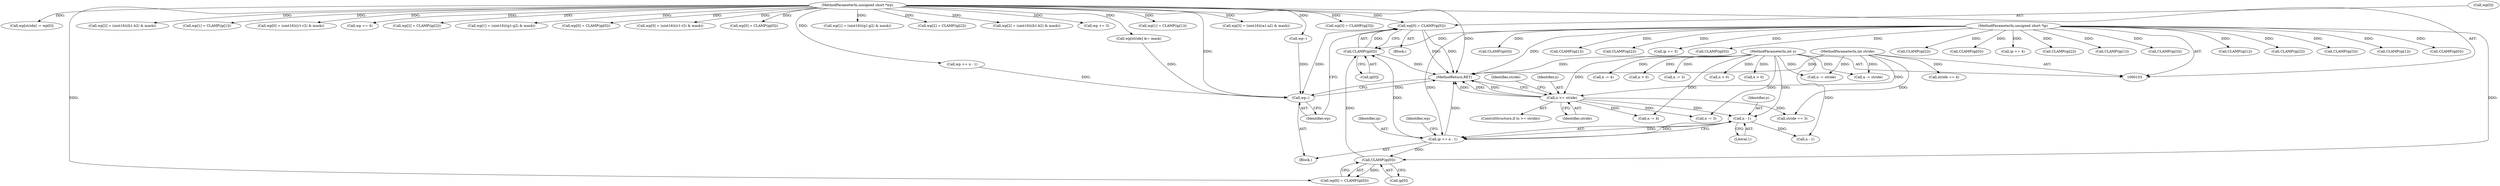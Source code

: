 digraph "0_libtiff_83a4b92815ea04969d494416eaae3d4c6b338e4a#diff-c8b4b355f9b5c06d585b23138e1c185f@array" {
"1000432" [label="(Call,wp[0] = CLAMP(ip[0]))"];
"1000436" [label="(Call,CLAMP(ip[0]))"];
"1000409" [label="(Call,CLAMP(ip[0]))"];
"1000385" [label="(Call,ip += n - 1)"];
"1000387" [label="(Call,n - 1)"];
"1000124" [label="(Call,n >= stride)"];
"1000105" [label="(MethodParameterIn,int n)"];
"1000106" [label="(MethodParameterIn,int stride)"];
"1000104" [label="(MethodParameterIn,unsigned short *ip)"];
"1000107" [label="(MethodParameterIn,unsigned short *wp)"];
"1000440" [label="(Call,wp--)"];
"1000278" [label="(Call,wp[3] = CLAMP(ip[3]))"];
"1000436" [label="(Call,CLAMP(ip[0]))"];
"1000139" [label="(Call,CLAMP(ip[0]))"];
"1000182" [label="(Call,CLAMP(ip[0]))"];
"1000325" [label="(Call,CLAMP(ip[1]))"];
"1000387" [label="(Call,n - 1)"];
"1000388" [label="(Identifier,n)"];
"1000385" [label="(Call,ip += n - 1)"];
"1000126" [label="(Identifier,stride)"];
"1000242" [label="(Call,stride == 4)"];
"1000413" [label="(Call,wp[stride] -= wp[0])"];
"1000437" [label="(Call,ip[0])"];
"1000425" [label="(Call,wp--)"];
"1000349" [label="(Call,wp[2] = (uint16)((b1-b2) & mask))"];
"1000427" [label="(Call,n -= stride)"];
"1000345" [label="(Call,CLAMP(ip[2]))"];
"1000258" [label="(Call,wp[1] = CLAMP(ip[1]))"];
"1000186" [label="(Call,wp[0] = (uint16)((r1-r2) & mask))"];
"1000177" [label="(Call,ip += 3)"];
"1000294" [label="(Call,n -= 4)"];
"1000130" [label="(Identifier,stride)"];
"1000252" [label="(Call,CLAMP(ip[0]))"];
"1000386" [label="(Identifier,ip)"];
"1000167" [label="(Call,n > 0)"];
"1000297" [label="(Call,wp += 4)"];
"1000222" [label="(Call,CLAMP(ip[2]))"];
"1000155" [label="(Call,wp[2] = CLAMP(ip[2]))"];
"1000206" [label="(Call,wp[1] = (uint16)((g1-g2) & mask))"];
"1000104" [label="(MethodParameterIn,unsigned short *ip)"];
"1000248" [label="(Call,wp[0] = CLAMP(ip[0]))"];
"1000171" [label="(Call,n -= 3)"];
"1000286" [label="(Call,n -= 4)"];
"1000305" [label="(Call,CLAMP(ip[0]))"];
"1000432" [label="(Call,wp[0] = CLAMP(ip[0]))"];
"1000290" [label="(Call,n > 0)"];
"1000309" [label="(Call,wp[0] = (uint16)((r1-r2) & mask))"];
"1000135" [label="(Call,wp[0] = CLAMP(ip[0]))"];
"1000390" [label="(Call,wp += n - 1)"];
"1000391" [label="(Identifier,wp)"];
"1000409" [label="(Call,CLAMP(ip[0]))"];
"1000441" [label="(Identifier,wp)"];
"1000124" [label="(Call,n >= stride)"];
"1000129" [label="(Call,stride == 3)"];
"1000300" [label="(Call,ip += 4)"];
"1000410" [label="(Call,ip[0])"];
"1000107" [label="(MethodParameterIn,unsigned short *wp)"];
"1000159" [label="(Call,CLAMP(ip[2]))"];
"1000125" [label="(Identifier,n)"];
"1000433" [label="(Call,wp[0])"];
"1000163" [label="(Call,n -= 3)"];
"1000106" [label="(MethodParameterIn,int stride)"];
"1000202" [label="(Call,CLAMP(ip[1]))"];
"1000282" [label="(Call,CLAMP(ip[3]))"];
"1000149" [label="(Call,CLAMP(ip[1]))"];
"1000329" [label="(Call,wp[1] = (uint16)((g1-g2) & mask))"];
"1000399" [label="(Call,n > 0)"];
"1000272" [label="(Call,CLAMP(ip[2]))"];
"1000268" [label="(Call,wp[2] = CLAMP(ip[2]))"];
"1000365" [label="(Call,CLAMP(ip[3]))"];
"1000226" [label="(Call,wp[2] = (uint16)((b1-b2) & mask))"];
"1000430" [label="(Block,)"];
"1000174" [label="(Call,wp += 3)"];
"1000420" [label="(Call,wp[stride] &= mask)"];
"1000440" [label="(Call,wp--)"];
"1000145" [label="(Call,wp[1] = CLAMP(ip[1]))"];
"1000105" [label="(MethodParameterIn,int n)"];
"1000395" [label="(Call,n -= stride)"];
"1000442" [label="(MethodReturn,RET)"];
"1000405" [label="(Call,wp[0] = CLAMP(ip[0]))"];
"1000262" [label="(Call,CLAMP(ip[1]))"];
"1000389" [label="(Literal,1)"];
"1000123" [label="(ControlStructure,if (n >= stride))"];
"1000384" [label="(Block,)"];
"1000392" [label="(Call,n - 1)"];
"1000369" [label="(Call,wp[3] = (uint16)((a1-a2) & mask))"];
"1000432" -> "1000430"  [label="AST: "];
"1000432" -> "1000436"  [label="CFG: "];
"1000433" -> "1000432"  [label="AST: "];
"1000436" -> "1000432"  [label="AST: "];
"1000441" -> "1000432"  [label="CFG: "];
"1000432" -> "1000442"  [label="DDG: "];
"1000432" -> "1000442"  [label="DDG: "];
"1000436" -> "1000432"  [label="DDG: "];
"1000107" -> "1000432"  [label="DDG: "];
"1000432" -> "1000440"  [label="DDG: "];
"1000436" -> "1000437"  [label="CFG: "];
"1000437" -> "1000436"  [label="AST: "];
"1000436" -> "1000442"  [label="DDG: "];
"1000409" -> "1000436"  [label="DDG: "];
"1000385" -> "1000436"  [label="DDG: "];
"1000104" -> "1000436"  [label="DDG: "];
"1000409" -> "1000405"  [label="AST: "];
"1000409" -> "1000410"  [label="CFG: "];
"1000410" -> "1000409"  [label="AST: "];
"1000405" -> "1000409"  [label="CFG: "];
"1000409" -> "1000405"  [label="DDG: "];
"1000385" -> "1000409"  [label="DDG: "];
"1000104" -> "1000409"  [label="DDG: "];
"1000385" -> "1000384"  [label="AST: "];
"1000385" -> "1000387"  [label="CFG: "];
"1000386" -> "1000385"  [label="AST: "];
"1000387" -> "1000385"  [label="AST: "];
"1000391" -> "1000385"  [label="CFG: "];
"1000385" -> "1000442"  [label="DDG: "];
"1000387" -> "1000385"  [label="DDG: "];
"1000387" -> "1000385"  [label="DDG: "];
"1000104" -> "1000385"  [label="DDG: "];
"1000387" -> "1000389"  [label="CFG: "];
"1000388" -> "1000387"  [label="AST: "];
"1000389" -> "1000387"  [label="AST: "];
"1000124" -> "1000387"  [label="DDG: "];
"1000105" -> "1000387"  [label="DDG: "];
"1000387" -> "1000392"  [label="DDG: "];
"1000124" -> "1000123"  [label="AST: "];
"1000124" -> "1000126"  [label="CFG: "];
"1000125" -> "1000124"  [label="AST: "];
"1000126" -> "1000124"  [label="AST: "];
"1000130" -> "1000124"  [label="CFG: "];
"1000442" -> "1000124"  [label="CFG: "];
"1000124" -> "1000442"  [label="DDG: "];
"1000124" -> "1000442"  [label="DDG: "];
"1000124" -> "1000442"  [label="DDG: "];
"1000105" -> "1000124"  [label="DDG: "];
"1000106" -> "1000124"  [label="DDG: "];
"1000124" -> "1000129"  [label="DDG: "];
"1000124" -> "1000163"  [label="DDG: "];
"1000124" -> "1000286"  [label="DDG: "];
"1000105" -> "1000103"  [label="AST: "];
"1000105" -> "1000442"  [label="DDG: "];
"1000105" -> "1000163"  [label="DDG: "];
"1000105" -> "1000167"  [label="DDG: "];
"1000105" -> "1000171"  [label="DDG: "];
"1000105" -> "1000286"  [label="DDG: "];
"1000105" -> "1000290"  [label="DDG: "];
"1000105" -> "1000294"  [label="DDG: "];
"1000105" -> "1000392"  [label="DDG: "];
"1000105" -> "1000395"  [label="DDG: "];
"1000105" -> "1000399"  [label="DDG: "];
"1000105" -> "1000427"  [label="DDG: "];
"1000106" -> "1000103"  [label="AST: "];
"1000106" -> "1000442"  [label="DDG: "];
"1000106" -> "1000129"  [label="DDG: "];
"1000106" -> "1000242"  [label="DDG: "];
"1000106" -> "1000395"  [label="DDG: "];
"1000106" -> "1000427"  [label="DDG: "];
"1000104" -> "1000103"  [label="AST: "];
"1000104" -> "1000442"  [label="DDG: "];
"1000104" -> "1000139"  [label="DDG: "];
"1000104" -> "1000149"  [label="DDG: "];
"1000104" -> "1000159"  [label="DDG: "];
"1000104" -> "1000177"  [label="DDG: "];
"1000104" -> "1000182"  [label="DDG: "];
"1000104" -> "1000202"  [label="DDG: "];
"1000104" -> "1000222"  [label="DDG: "];
"1000104" -> "1000252"  [label="DDG: "];
"1000104" -> "1000262"  [label="DDG: "];
"1000104" -> "1000272"  [label="DDG: "];
"1000104" -> "1000282"  [label="DDG: "];
"1000104" -> "1000300"  [label="DDG: "];
"1000104" -> "1000305"  [label="DDG: "];
"1000104" -> "1000325"  [label="DDG: "];
"1000104" -> "1000345"  [label="DDG: "];
"1000104" -> "1000365"  [label="DDG: "];
"1000107" -> "1000103"  [label="AST: "];
"1000107" -> "1000442"  [label="DDG: "];
"1000107" -> "1000135"  [label="DDG: "];
"1000107" -> "1000145"  [label="DDG: "];
"1000107" -> "1000155"  [label="DDG: "];
"1000107" -> "1000174"  [label="DDG: "];
"1000107" -> "1000186"  [label="DDG: "];
"1000107" -> "1000206"  [label="DDG: "];
"1000107" -> "1000226"  [label="DDG: "];
"1000107" -> "1000248"  [label="DDG: "];
"1000107" -> "1000258"  [label="DDG: "];
"1000107" -> "1000268"  [label="DDG: "];
"1000107" -> "1000278"  [label="DDG: "];
"1000107" -> "1000297"  [label="DDG: "];
"1000107" -> "1000309"  [label="DDG: "];
"1000107" -> "1000329"  [label="DDG: "];
"1000107" -> "1000349"  [label="DDG: "];
"1000107" -> "1000369"  [label="DDG: "];
"1000107" -> "1000390"  [label="DDG: "];
"1000107" -> "1000405"  [label="DDG: "];
"1000107" -> "1000413"  [label="DDG: "];
"1000107" -> "1000420"  [label="DDG: "];
"1000107" -> "1000425"  [label="DDG: "];
"1000107" -> "1000440"  [label="DDG: "];
"1000440" -> "1000384"  [label="AST: "];
"1000440" -> "1000441"  [label="CFG: "];
"1000441" -> "1000440"  [label="AST: "];
"1000442" -> "1000440"  [label="CFG: "];
"1000440" -> "1000442"  [label="DDG: "];
"1000425" -> "1000440"  [label="DDG: "];
"1000420" -> "1000440"  [label="DDG: "];
"1000390" -> "1000440"  [label="DDG: "];
}
